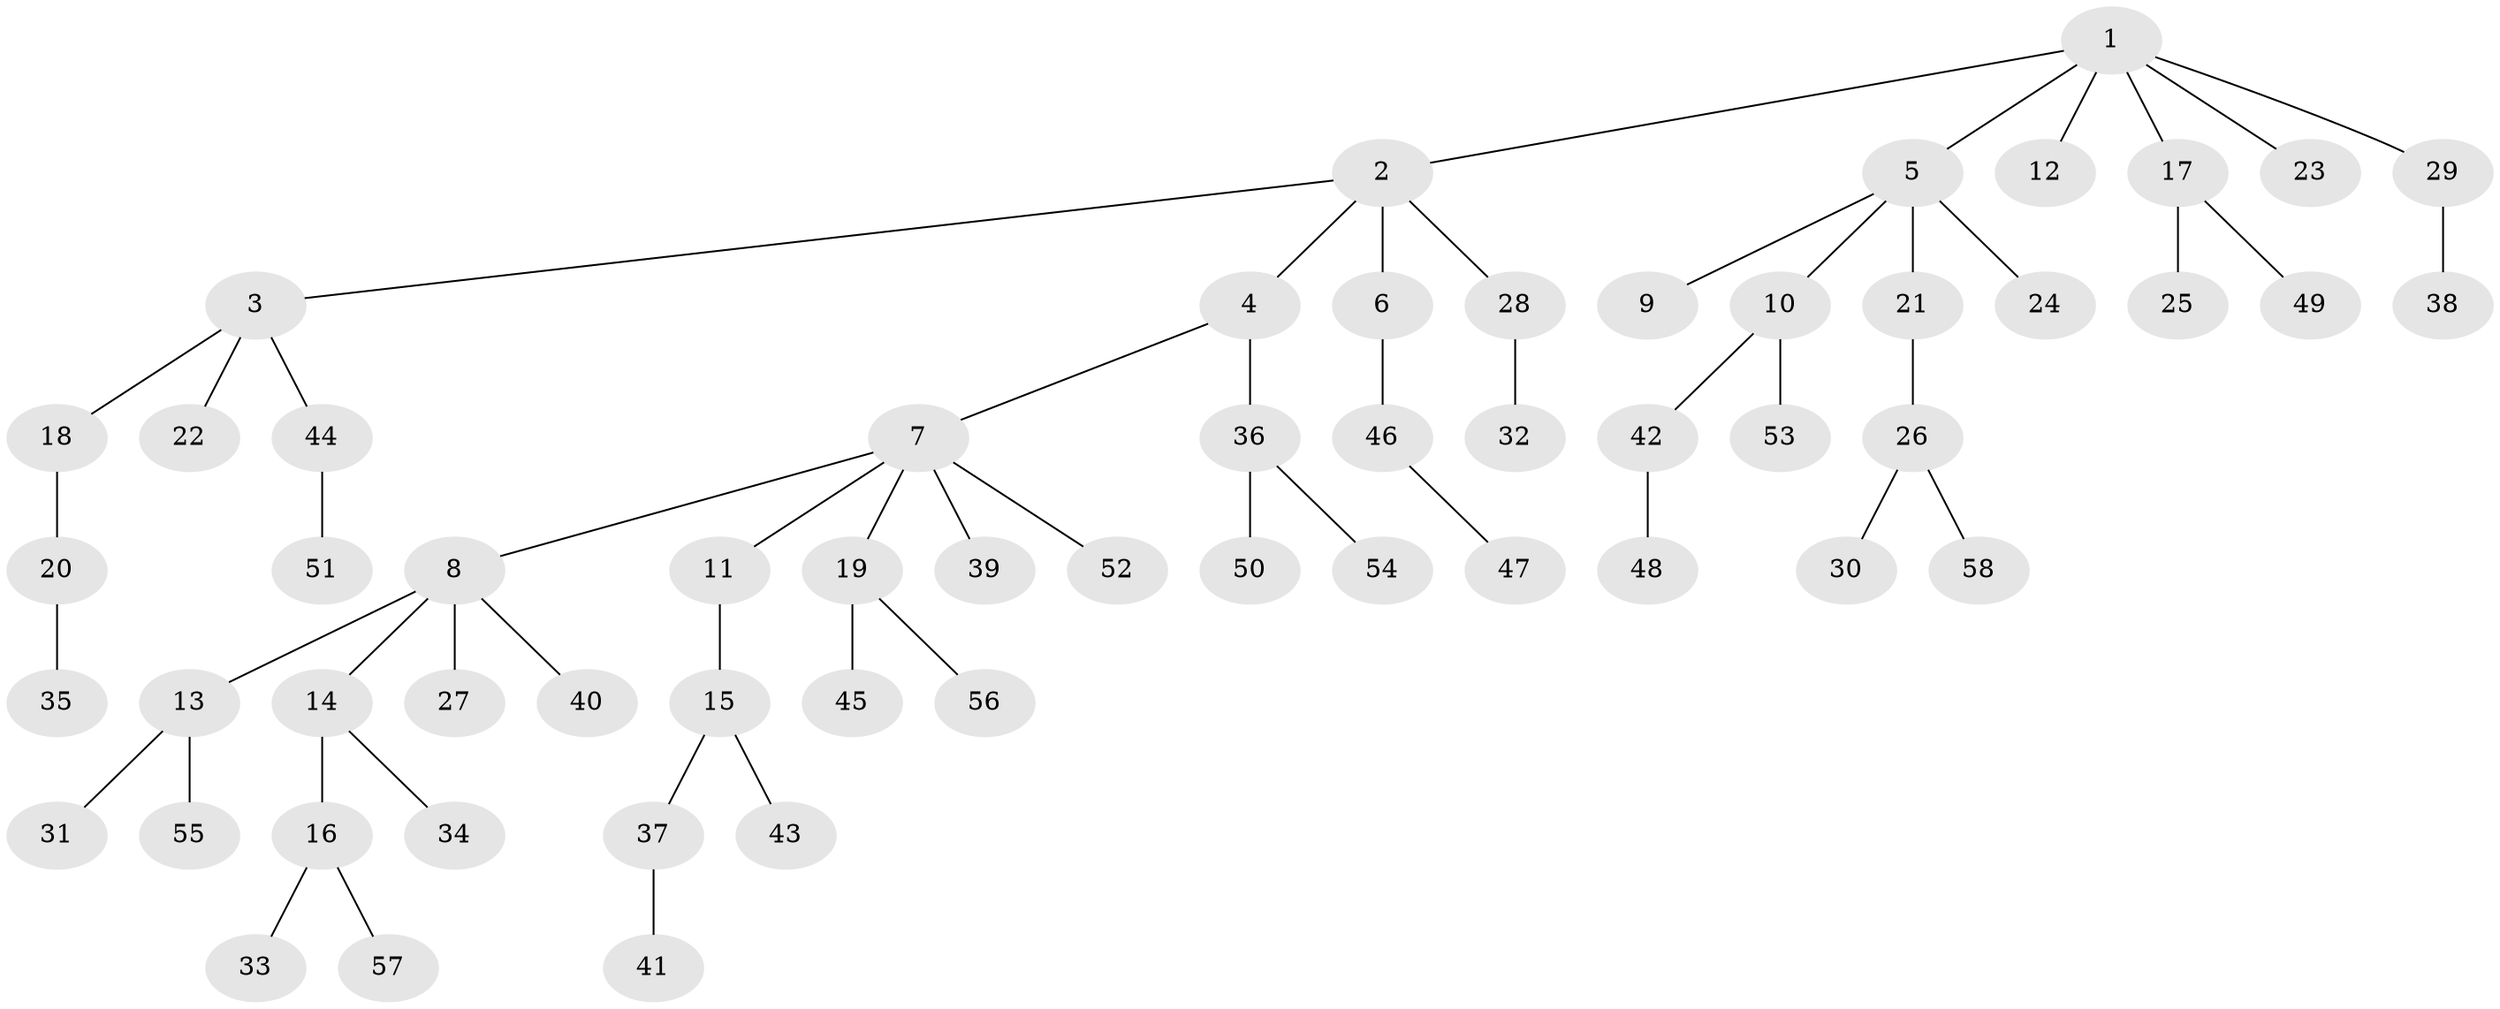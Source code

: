 // coarse degree distribution, {9: 0.02702702702702703, 6: 0.02702702702702703, 3: 0.08108108108108109, 2: 0.24324324324324326, 5: 0.02702702702702703, 4: 0.02702702702702703, 1: 0.5675675675675675}
// Generated by graph-tools (version 1.1) at 2025/42/03/06/25 10:42:02]
// undirected, 58 vertices, 57 edges
graph export_dot {
graph [start="1"]
  node [color=gray90,style=filled];
  1;
  2;
  3;
  4;
  5;
  6;
  7;
  8;
  9;
  10;
  11;
  12;
  13;
  14;
  15;
  16;
  17;
  18;
  19;
  20;
  21;
  22;
  23;
  24;
  25;
  26;
  27;
  28;
  29;
  30;
  31;
  32;
  33;
  34;
  35;
  36;
  37;
  38;
  39;
  40;
  41;
  42;
  43;
  44;
  45;
  46;
  47;
  48;
  49;
  50;
  51;
  52;
  53;
  54;
  55;
  56;
  57;
  58;
  1 -- 2;
  1 -- 5;
  1 -- 12;
  1 -- 17;
  1 -- 23;
  1 -- 29;
  2 -- 3;
  2 -- 4;
  2 -- 6;
  2 -- 28;
  3 -- 18;
  3 -- 22;
  3 -- 44;
  4 -- 7;
  4 -- 36;
  5 -- 9;
  5 -- 10;
  5 -- 21;
  5 -- 24;
  6 -- 46;
  7 -- 8;
  7 -- 11;
  7 -- 19;
  7 -- 39;
  7 -- 52;
  8 -- 13;
  8 -- 14;
  8 -- 27;
  8 -- 40;
  10 -- 42;
  10 -- 53;
  11 -- 15;
  13 -- 31;
  13 -- 55;
  14 -- 16;
  14 -- 34;
  15 -- 37;
  15 -- 43;
  16 -- 33;
  16 -- 57;
  17 -- 25;
  17 -- 49;
  18 -- 20;
  19 -- 45;
  19 -- 56;
  20 -- 35;
  21 -- 26;
  26 -- 30;
  26 -- 58;
  28 -- 32;
  29 -- 38;
  36 -- 50;
  36 -- 54;
  37 -- 41;
  42 -- 48;
  44 -- 51;
  46 -- 47;
}
